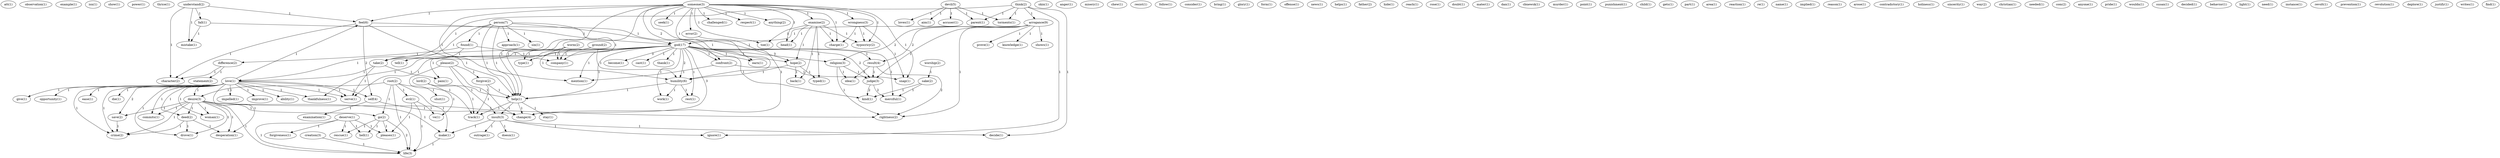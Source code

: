digraph G {
  att [ label="att(1)" ];
  observation [ label="observation(1)" ];
  example [ label="example(1)" ];
  isn [ label="isn(1)" ];
  show [ label="show(1)" ];
  power [ label="power(1)" ];
  thrice [ label="thrice(1)" ];
  someone [ label="someone(3)" ];
  seek [ label="seek(1)" ];
  error [ label="error(2)" ];
  help [ label="help(3)" ];
  examine [ label="examine(2)" ];
  toe [ label="toe(1)" ];
  challenged [ label="challenged(1)" ];
  head [ label="head(1)" ];
  feel [ label="feel(6)" ];
  wrongness [ label="wrongness(3)" ];
  respect [ label="respect(1)" ];
  earn [ label="earn(1)" ];
  charge [ label="charge(1)" ];
  hypocricy [ label="hypocricy(2)" ];
  anything [ label="anything(2)" ];
  humility [ label="humility(6)" ];
  help [ label="help(1)" ];
  confront [ label="confront(2)" ];
  snap [ label="snap(1)" ];
  mention [ label="mention(1)" ];
  person [ label="person(7)" ];
  approach [ label="approach(1)" ];
  found [ label="found(1)" ];
  sin [ label="sin(1)" ];
  company [ label="company(1)" ];
  god [ label="god(17)" ];
  take [ label="take(2)" ];
  skin [ label="skin(1)" ];
  anger [ label="anger(1)" ];
  misery [ label="misery(1)" ];
  chew [ label="chew(1)" ];
  resist [ label="resist(1)" ];
  difference [ label="difference(2)" ];
  tell [ label="tell(1)" ];
  follow [ label="follow(1)" ];
  consider [ label="consider(1)" ];
  bring [ label="bring(1)" ];
  change [ label="change(4)" ];
  glory [ label="glory(1)" ];
  stay [ label="stay(1)" ];
  insult [ label="insult(3)" ];
  track [ label="track(1)" ];
  root [ label="root(2)" ];
  shut [ label="shut(1)" ];
  desire [ label="desire(3)" ];
  go [ label="go(2)" ];
  evil [ label="evil(1)" ];
  make [ label="make(1)" ];
  life [ label="life(3)" ];
  worm [ label="worm(2)" ];
  type [ label="type(1)" ];
  form [ label="form(1)" ];
  love [ label="love(3)" ];
  impelled [ label="impelled(1)" ];
  improve [ label="improve(1)" ];
  ability [ label="ability(1)" ];
  give [ label="give(1)" ];
  opportunity [ label="opportunity(1)" ];
  ease [ label="ease(1)" ];
  deed [ label="deed(2)" ];
  drove [ label="drove(1)" ];
  commits [ label="commits(1)" ];
  die [ label="die(1)" ];
  self [ label="self(4)" ];
  thankfulness [ label="thankfulness(1)" ];
  woman [ label="woman(1)" ];
  desperation [ label="desperation(1)" ];
  save [ label="save(2)" ];
  crime [ label="crime(2)" ];
  serve [ label="serve(1)" ];
  offense [ label="offense(1)" ];
  hope [ label="hope(2)" ];
  typed [ label="typed(1)" ];
  back [ label="back(1)" ];
  news [ label="news(1)" ];
  helps [ label="helps(1)" ];
  father [ label="father(2)" ];
  hide [ label="hide(1)" ];
  rightness [ label="rightness(2)" ];
  rescue [ label="rescue(1)" ];
  hell [ label="hell(1)" ];
  pleases [ label="pleases(1)" ];
  reach [ label="reach(1)" ];
  deserve [ label="deserve(1)" ];
  forgiveness [ label="forgiveness(1)" ];
  rose [ label="rose(1)" ];
  doubt [ label="doubt(1)" ];
  mater [ label="mater(1)" ];
  statement [ label="statement(2)" ];
  character [ label="character(2)" ];
  please [ label="please(2)" ];
  forgive [ label="forgive(2)" ];
  ground [ label="ground(2)" ];
  dan [ label="dan(1)" ];
  cbnewsk [ label="cbnewsk(1)" ];
  murder [ label="murder(1)" ];
  point [ label="point(1)" ];
  punishment [ label="punishment(1)" ];
  child [ label="child(1)" ];
  gets [ label="gets(1)" ];
  part [ label="part(1)" ];
  area [ label="area(1)" ];
  reaction [ label="reaction(1)" ];
  re [ label="re(1)" ];
  worship [ label="worship(2)" ];
  sake [ label="sake(2)" ];
  devil [ label="devil(5)" ];
  loves [ label="loves(1)" ];
  aim [ label="aim(1)" ];
  parent [ label="parent(1)" ];
  accuser [ label="accuser(1)" ];
  torments [ label="torments(1)" ];
  name [ label="name(1)" ];
  creation [ label="creation(3)" ];
  implied [ label="implied(1)" ];
  reason [ label="reason(1)" ];
  arose [ label="arose(1)" ];
  contradictory [ label="contradictory(1)" ];
  holiness [ label="holiness(1)" ];
  sincerity [ label="sincerity(1)" ];
  way [ label="way(2)" ];
  understand [ label="understand(2)" ];
  fall [ label="fall(1)" ];
  mistake [ label="mistake(1)" ];
  christian [ label="christian(1)" ];
  needed [ label="needed(1)" ];
  think [ label="think(2)" ];
  arrogance [ label="arrogance(9)" ];
  ignore [ label="ignore(1)" ];
  decide [ label="decide(1)" ];
  doesn [ label="doesn(1)" ];
  outrage [ label="outrage(1)" ];
  com [ label="com(2)" ];
  anyone [ label="anyone(1)" ];
  pride [ label="pride(1)" ];
  prove [ label="prove(1)" ];
  knowledge [ label="knowledge(1)" ];
  religion [ label="religion(3)" ];
  result [ label="result(4)" ];
  shows [ label="shows(1)" ];
  judge [ label="judge(3)" ];
  wouldn [ label="wouldn(1)" ];
  merciful [ label="merciful(1)" ];
  kind [ label="kind(1)" ];
  susan [ label="susan(1)" ];
  lord [ label="lord(2)" ];
  ve [ label="ve(1)" ];
  decided [ label="decided(1)" ];
  become [ label="become(1)" ];
  cast [ label="cast(1)" ];
  work [ label="work(1)" ];
  thank [ label="thank(1)" ];
  rest [ label="rest(1)" ];
  love [ label="love(1)" ];
  pain [ label="pain(1)" ];
  examination [ label="examination(1)" ];
  behavior [ label="behavior(1)" ];
  idea [ label="idea(1)" ];
  light [ label="light(1)" ];
  need [ label="need(1)" ];
  instance [ label="instance(1)" ];
  revolt [ label="revolt(1)" ];
  prevention [ label="prevention(1)" ];
  revolution [ label="revolution(1)" ];
  deplore [ label="deplore(1)" ];
  justify [ label="justify(1)" ];
  writes [ label="writes(1)" ];
  find [ label="find(1)" ];
  someone -> seek [ label="1" ];
  someone -> error [ label="1" ];
  someone -> help [ label="1" ];
  someone -> examine [ label="1" ];
  someone -> toe [ label="1" ];
  someone -> challenged [ label="1" ];
  someone -> head [ label="1" ];
  someone -> feel [ label="1" ];
  someone -> wrongness [ label="1" ];
  someone -> respect [ label="1" ];
  someone -> earn [ label="1" ];
  someone -> charge [ label="1" ];
  someone -> hypocricy [ label="1" ];
  someone -> anything [ label="1" ];
  someone -> humility [ label="1" ];
  someone -> help [ label="1" ];
  someone -> confront [ label="2" ];
  someone -> snap [ label="1" ];
  someone -> mention [ label="1" ];
  person -> approach [ label="1" ];
  person -> found [ label="1" ];
  person -> help [ label="1" ];
  person -> sin [ label="1" ];
  person -> company [ label="1" ];
  person -> god [ label="1" ];
  person -> take [ label="1" ];
  person -> help [ label="1" ];
  found -> difference [ label="1" ];
  found -> company [ label="1" ];
  found -> tell [ label="1" ];
  error -> change [ label="1" ];
  help -> stay [ label="1" ];
  help -> insult [ label="1" ];
  help -> track [ label="1" ];
  help -> change [ label="1" ];
  root -> shut [ label="1" ];
  root -> desire [ label="1" ];
  root -> go [ label="1" ];
  root -> evil [ label="1" ];
  root -> make [ label="1" ];
  root -> life [ label="1" ];
  worm -> company [ label="1" ];
  worm -> type [ label="1" ];
  worm -> humility [ label="1" ];
  love -> impelled [ label="1" ];
  love -> desire [ label="1" ];
  love -> improve [ label="1" ];
  love -> ability [ label="1" ];
  love -> give [ label="1" ];
  love -> opportunity [ label="1" ];
  love -> ease [ label="1" ];
  love -> deed [ label="1" ];
  love -> drove [ label="1" ];
  love -> commits [ label="1" ];
  love -> feel [ label="1" ];
  love -> die [ label="1" ];
  love -> self [ label="1" ];
  love -> thankfulness [ label="1" ];
  love -> woman [ label="1" ];
  love -> desperation [ label="1" ];
  love -> save [ label="2" ];
  love -> crime [ label="1" ];
  love -> serve [ label="1" ];
  examine -> toe [ label="1" ];
  examine -> head [ label="1" ];
  examine -> charge [ label="1" ];
  examine -> hypocricy [ label="1" ];
  examine -> hope [ label="1" ];
  examine -> typed [ label="1" ];
  examine -> back [ label="1" ];
  desire -> go [ label="1" ];
  desire -> deed [ label="1" ];
  desire -> drove [ label="1" ];
  desire -> commits [ label="1" ];
  desire -> woman [ label="1" ];
  desire -> desperation [ label="1" ];
  desire -> save [ label="1" ];
  desire -> rightness [ label="1" ];
  desire -> make [ label="1" ];
  desire -> crime [ label="1" ];
  desire -> life [ label="1" ];
  go -> rescue [ label="1" ];
  go -> hell [ label="1" ];
  go -> pleases [ label="1" ];
  go -> life [ label="2" ];
  deserve -> rescue [ label="1" ];
  deserve -> forgiveness [ label="1" ];
  deserve -> hell [ label="1" ];
  deserve -> pleases [ label="1" ];
  deserve -> life [ label="1" ];
  difference -> statement [ label="1" ];
  difference -> character [ label="1" ];
  please -> insult [ label="1" ];
  please -> forgive [ label="1" ];
  please -> track [ label="1" ];
  please -> change [ label="1" ];
  ground -> company [ label="1" ];
  ground -> type [ label="1" ];
  ground -> humility [ label="1" ];
  worship -> sake [ label="1" ];
  devil -> loves [ label="1" ];
  devil -> aim [ label="1" ];
  devil -> parent [ label="1" ];
  devil -> accuser [ label="1" ];
  devil -> torments [ label="1" ];
  creation -> life [ label="1" ];
  deed -> drove [ label="1" ];
  deed -> desperation [ label="1" ];
  deed -> crime [ label="1" ];
  understand -> feel [ label="1" ];
  understand -> fall [ label="1" ];
  understand -> mistake [ label="1" ];
  understand -> character [ label="1" ];
  think -> parent [ label="1" ];
  think -> arrogance [ label="1" ];
  think -> ignore [ label="1" ];
  think -> take [ label="1" ];
  think -> decide [ label="1" ];
  think -> torments [ label="1" ];
  insult -> ignore [ label="1" ];
  insult -> decide [ label="1" ];
  insult -> make [ label="1" ];
  insult -> doesn [ label="1" ];
  insult -> outrage [ label="1" ];
  forgive -> track [ label="1" ];
  forgive -> help [ label="1" ];
  arrogance -> god [ label="1" ];
  arrogance -> prove [ label="1" ];
  arrogance -> knowledge [ label="1" ];
  arrogance -> religion [ label="2" ];
  arrogance -> result [ label="2" ];
  arrogance -> rightness [ label="1" ];
  arrogance -> shows [ label="1" ];
  arrogance -> judge [ label="1" ];
  sake -> merciful [ label="1" ];
  sake -> kind [ label="1" ];
  feel -> god [ label="1" ];
  feel -> self [ label="2" ];
  feel -> character [ label="1" ];
  feel -> help [ label="1" ];
  lord -> track [ label="1" ];
  lord -> help [ label="1" ];
  lord -> ve [ label="1" ];
  wrongness -> charge [ label="1" ];
  wrongness -> hypocricy [ label="1" ];
  wrongness -> snap [ label="1" ];
  evil -> pleases [ label="1" ];
  evil -> life [ label="1" ];
  evil -> ve [ label="1" ];
  god -> thankfulness [ label="1" ];
  god -> take [ label="1" ];
  god -> become [ label="3" ];
  god -> earn [ label="1" ];
  god -> religion [ label="3" ];
  god -> result [ label="1" ];
  god -> cast [ label="1" ];
  god -> hope [ label="1" ];
  god -> judge [ label="2" ];
  god -> change [ label="3" ];
  god -> humility [ label="2" ];
  god -> work [ label="1" ];
  god -> thank [ label="1" ];
  god -> help [ label="1" ];
  god -> merciful [ label="1" ];
  god -> confront [ label="1" ];
  god -> rest [ label="1" ];
  god -> love [ label="1" ];
  god -> kind [ label="1" ];
  god -> serve [ label="1" ];
  god -> pain [ label="1" ];
  god -> mention [ label="1" ];
  self -> change [ label="1" ];
  self -> examination [ label="1" ];
  take -> love [ label="1" ];
  take -> serve [ label="1" ];
  take -> pain [ label="1" ];
  fall -> hope [ label="1" ];
  fall -> mistake [ label="1" ];
  religion -> idea [ label="1" ];
  religion -> rightness [ label="1" ];
  religion -> judge [ label="1" ];
  result -> idea [ label="2" ];
  result -> rightness [ label="2" ];
  result -> judge [ label="1" ];
  hope -> typed [ label="1" ];
  hope -> humility [ label="1" ];
  hope -> back [ label="1" ];
  save -> crime [ label="1" ];
  judge -> merciful [ label="2" ];
  judge -> kind [ label="2" ];
  humility -> work [ label="1" ];
  humility -> help [ label="1" ];
  humility -> rest [ label="1" ];
  make -> life [ label="1" ];
  confront -> snap [ label="1" ];
  confront -> mention [ label="1" ];
  love -> crime [ label="1" ];
  love -> serve [ label="1" ];
}
